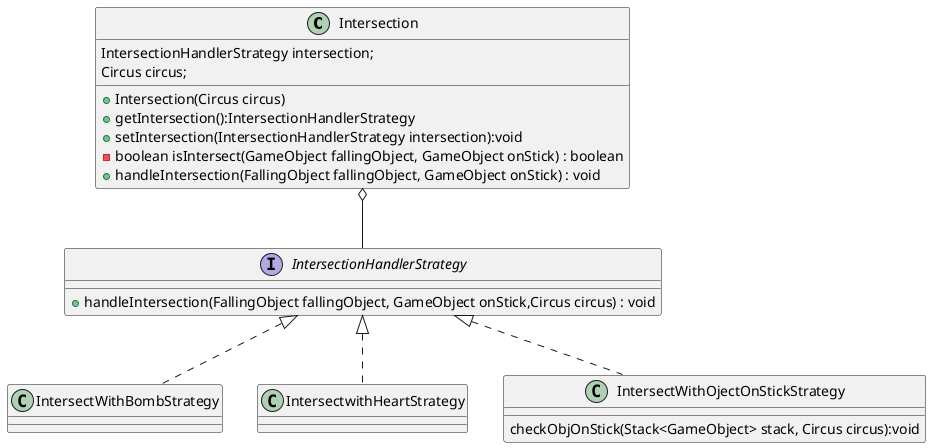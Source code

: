 @startuml intersection

class Intersection {
    IntersectionHandlerStrategy intersection;
    Circus circus;
    +Intersection(Circus circus)
    +getIntersection():IntersectionHandlerStrategy
    +setIntersection(IntersectionHandlerStrategy intersection):void      
    -boolean isIntersect(GameObject fallingObject, GameObject onStick) : boolean
    +handleIntersection(FallingObject fallingObject, GameObject onStick) : void 
}

interface IntersectionHandlerStrategy {
    +handleIntersection(FallingObject fallingObject, GameObject onStick,Circus circus) : void
}


class IntersectWithBombStrategy{

}


class IntersectwithHeartStrategy{

}

class IntersectWithOjectOnStickStrategy {

    checkObjOnStick(Stack<GameObject> stack, Circus circus):void
}

IntersectionHandlerStrategy <|.. IntersectwithHeartStrategy
IntersectionHandlerStrategy <|.. IntersectWithOjectOnStickStrategy 
IntersectionHandlerStrategy <|.. IntersectWithBombStrategy

Intersection o-- IntersectionHandlerStrategy
@enduml